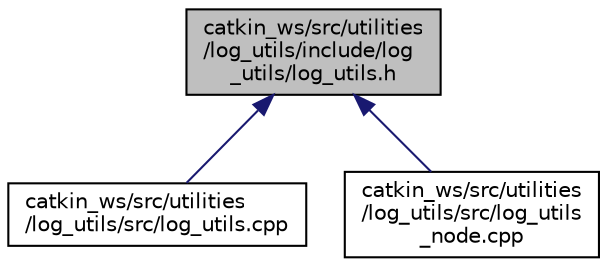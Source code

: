 digraph "catkin_ws/src/utilities/log_utils/include/log_utils/log_utils.h"
{
 // LATEX_PDF_SIZE
  edge [fontname="Helvetica",fontsize="10",labelfontname="Helvetica",labelfontsize="10"];
  node [fontname="Helvetica",fontsize="10",shape=record];
  Node1 [label="catkin_ws/src/utilities\l/log_utils/include/log\l_utils/log_utils.h",height=0.2,width=0.4,color="black", fillcolor="grey75", style="filled", fontcolor="black",tooltip=" "];
  Node1 -> Node2 [dir="back",color="midnightblue",fontsize="10",style="solid",fontname="Helvetica"];
  Node2 [label="catkin_ws/src/utilities\l/log_utils/src/log_utils.cpp",height=0.2,width=0.4,color="black", fillcolor="white", style="filled",URL="$log__utils_8cpp.html",tooltip=" "];
  Node1 -> Node3 [dir="back",color="midnightblue",fontsize="10",style="solid",fontname="Helvetica"];
  Node3 [label="catkin_ws/src/utilities\l/log_utils/src/log_utils\l_node.cpp",height=0.2,width=0.4,color="black", fillcolor="white", style="filled",URL="$log__utils__node_8cpp.html",tooltip=" "];
}
